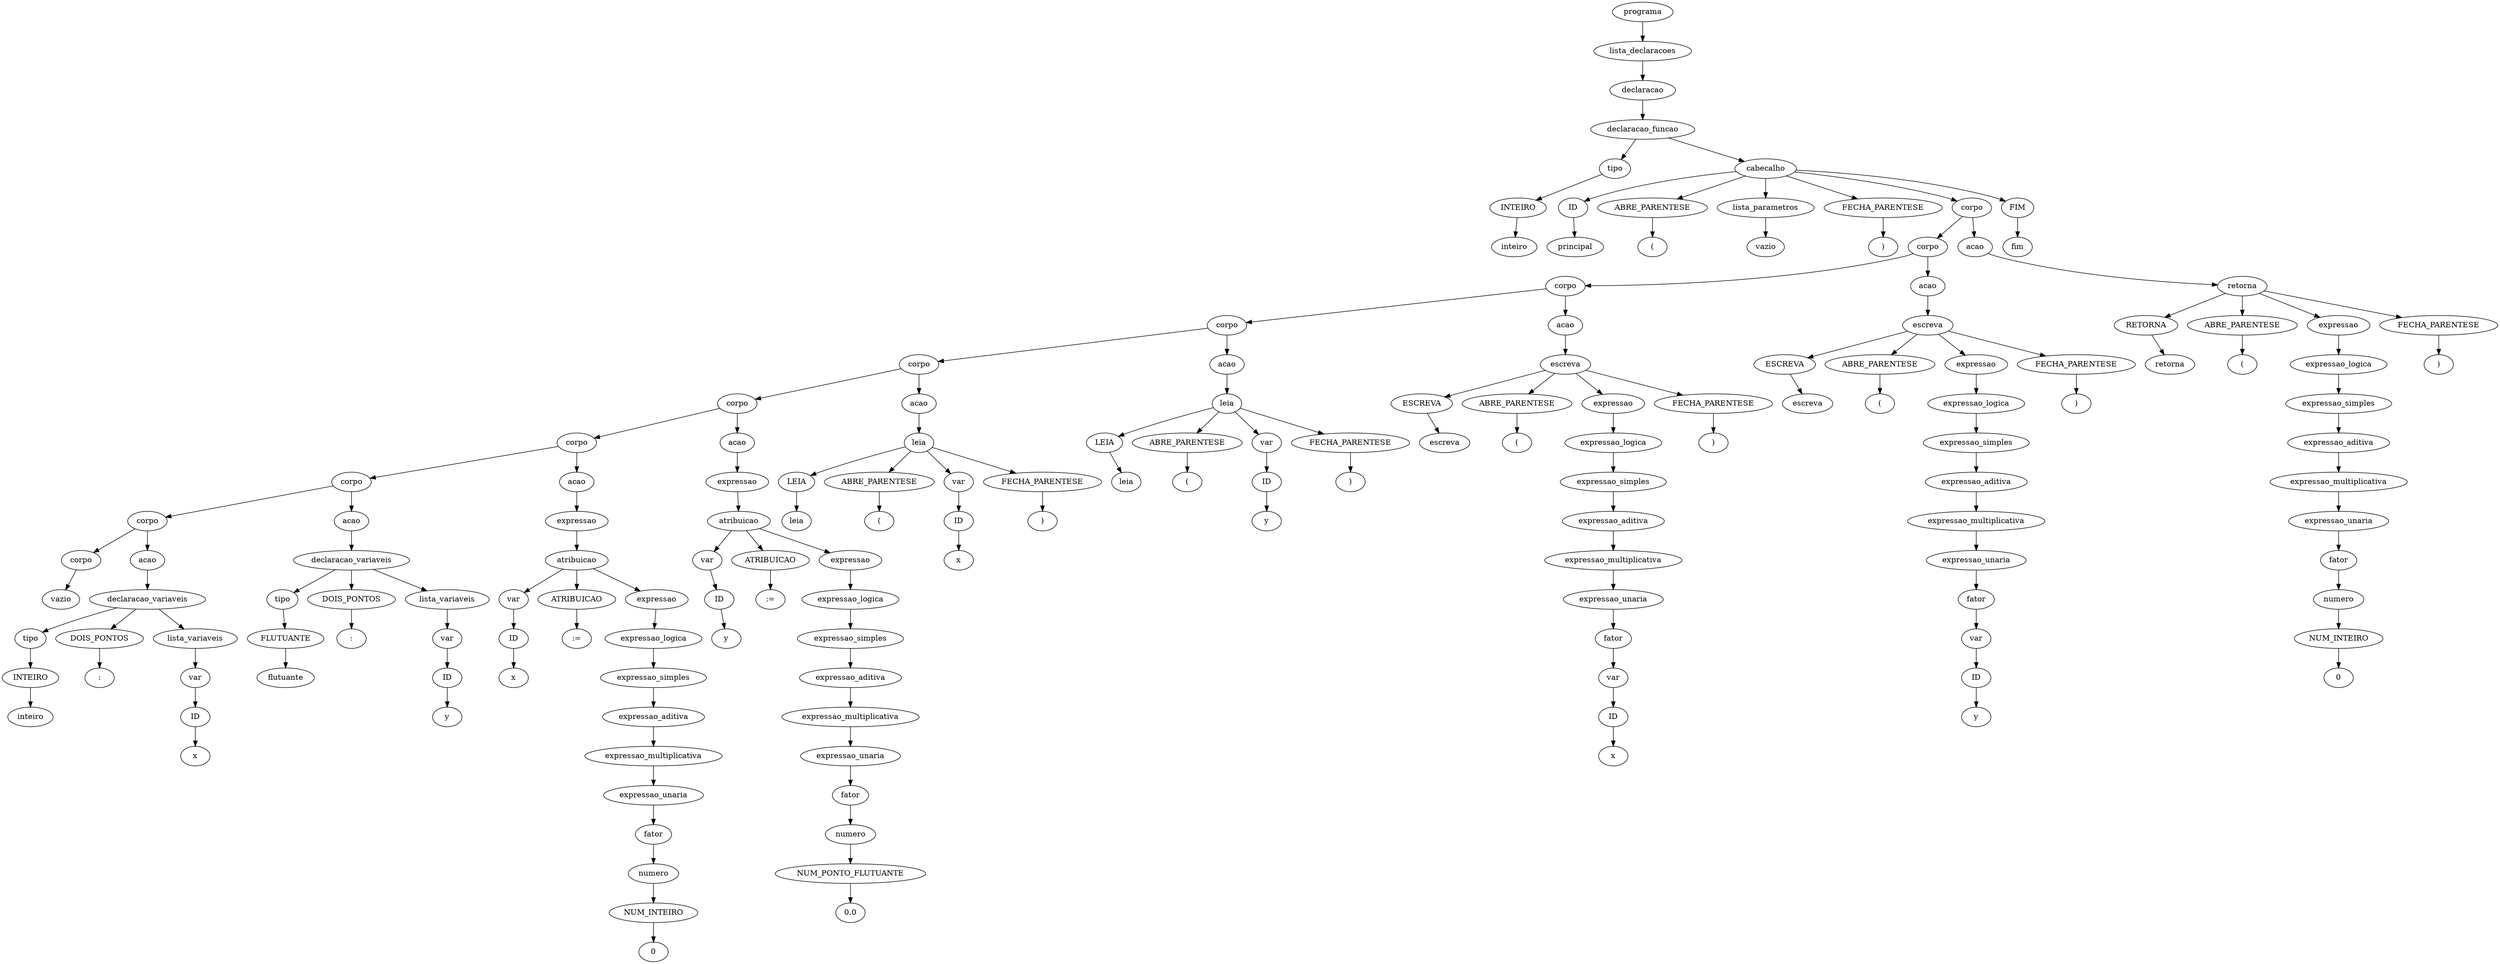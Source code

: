 digraph tree {
    "0x0" [label="programa"];
    "0x1" [label="lista_declaracoes"];
    "0x2" [label="declaracao"];
    "0x3" [label="declaracao_funcao"];
    "0x4" [label="tipo"];
    "0x5" [label="INTEIRO"];
    "0x6" [label="inteiro"];
    "0x7" [label="cabecalho"];
    "0x8" [label="ID"];
    "0x9" [label="principal"];
    "0xa" [label="ABRE_PARENTESE"];
    "0xb" [label="("];
    "0xc" [label="lista_parametros"];
    "0xd" [label="vazio"];
    "0xe" [label="FECHA_PARENTESE"];
    "0xf" [label=")"];
    "0x10" [label="corpo"];
    "0x11" [label="corpo"];
    "0x12" [label="corpo"];
    "0x13" [label="corpo"];
    "0x14" [label="corpo"];
    "0x15" [label="corpo"];
    "0x16" [label="corpo"];
    "0x17" [label="corpo"];
    "0x18" [label="corpo"];
    "0x19" [label="corpo"];
    "0x1a" [label="vazio"];
    "0x1b" [label="acao"];
    "0x1c" [label="declaracao_variaveis"];
    "0x1d" [label="tipo"];
    "0x1e" [label="INTEIRO"];
    "0x1f" [label="inteiro"];
    "0x20" [label="DOIS_PONTOS"];
    "0x21" [label=":"];
    "0x22" [label="lista_variaveis"];
    "0x23" [label="var"];
    "0x24" [label="ID"];
    "0x25" [label="x"];
    "0x26" [label="acao"];
    "0x27" [label="declaracao_variaveis"];
    "0x28" [label="tipo"];
    "0x29" [label="FLUTUANTE"];
    "0x2a" [label="flutuante"];
    "0x2b" [label="DOIS_PONTOS"];
    "0x2c" [label=":"];
    "0x2d" [label="lista_variaveis"];
    "0x2e" [label="var"];
    "0x2f" [label="ID"];
    "0x30" [label="y"];
    "0x31" [label="acao"];
    "0x32" [label="expressao"];
    "0x33" [label="atribuicao"];
    "0x34" [label="var"];
    "0x35" [label="ID"];
    "0x36" [label="x"];
    "0x37" [label="ATRIBUICAO"];
    "0x38" [label=":="];
    "0x39" [label="expressao"];
    "0x3a" [label="expressao_logica"];
    "0x3b" [label="expressao_simples"];
    "0x3c" [label="expressao_aditiva"];
    "0x3d" [label="expressao_multiplicativa"];
    "0x3e" [label="expressao_unaria"];
    "0x3f" [label="fator"];
    "0x40" [label="numero"];
    "0x41" [label="NUM_INTEIRO"];
    "0x42" [label="0"];
    "0x43" [label="acao"];
    "0x44" [label="expressao"];
    "0x45" [label="atribuicao"];
    "0x46" [label="var"];
    "0x47" [label="ID"];
    "0x48" [label="y"];
    "0x49" [label="ATRIBUICAO"];
    "0x4a" [label=":="];
    "0x4b" [label="expressao"];
    "0x4c" [label="expressao_logica"];
    "0x4d" [label="expressao_simples"];
    "0x4e" [label="expressao_aditiva"];
    "0x4f" [label="expressao_multiplicativa"];
    "0x50" [label="expressao_unaria"];
    "0x51" [label="fator"];
    "0x52" [label="numero"];
    "0x53" [label="NUM_PONTO_FLUTUANTE"];
    "0x54" [label="0.0"];
    "0x55" [label="acao"];
    "0x56" [label="leia"];
    "0x57" [label="LEIA"];
    "0x58" [label="leia"];
    "0x59" [label="ABRE_PARENTESE"];
    "0x5a" [label="("];
    "0x5b" [label="var"];
    "0x5c" [label="ID"];
    "0x5d" [label="x"];
    "0x5e" [label="FECHA_PARENTESE"];
    "0x5f" [label=")"];
    "0x60" [label="acao"];
    "0x61" [label="leia"];
    "0x62" [label="LEIA"];
    "0x63" [label="leia"];
    "0x64" [label="ABRE_PARENTESE"];
    "0x65" [label="("];
    "0x66" [label="var"];
    "0x67" [label="ID"];
    "0x68" [label="y"];
    "0x69" [label="FECHA_PARENTESE"];
    "0x6a" [label=")"];
    "0x6b" [label="acao"];
    "0x6c" [label="escreva"];
    "0x6d" [label="ESCREVA"];
    "0x6e" [label="escreva"];
    "0x6f" [label="ABRE_PARENTESE"];
    "0x70" [label="("];
    "0x71" [label="expressao"];
    "0x72" [label="expressao_logica"];
    "0x73" [label="expressao_simples"];
    "0x74" [label="expressao_aditiva"];
    "0x75" [label="expressao_multiplicativa"];
    "0x76" [label="expressao_unaria"];
    "0x77" [label="fator"];
    "0x78" [label="var"];
    "0x79" [label="ID"];
    "0x7a" [label="x"];
    "0x7b" [label="FECHA_PARENTESE"];
    "0x7c" [label=")"];
    "0x7d" [label="acao"];
    "0x7e" [label="escreva"];
    "0x7f" [label="ESCREVA"];
    "0x80" [label="escreva"];
    "0x81" [label="ABRE_PARENTESE"];
    "0x82" [label="("];
    "0x83" [label="expressao"];
    "0x84" [label="expressao_logica"];
    "0x85" [label="expressao_simples"];
    "0x86" [label="expressao_aditiva"];
    "0x87" [label="expressao_multiplicativa"];
    "0x88" [label="expressao_unaria"];
    "0x89" [label="fator"];
    "0x8a" [label="var"];
    "0x8b" [label="ID"];
    "0x8c" [label="y"];
    "0x8d" [label="FECHA_PARENTESE"];
    "0x8e" [label=")"];
    "0x8f" [label="acao"];
    "0x90" [label="retorna"];
    "0x91" [label="RETORNA"];
    "0x92" [label="retorna"];
    "0x93" [label="ABRE_PARENTESE"];
    "0x94" [label="("];
    "0x95" [label="expressao"];
    "0x96" [label="expressao_logica"];
    "0x97" [label="expressao_simples"];
    "0x98" [label="expressao_aditiva"];
    "0x99" [label="expressao_multiplicativa"];
    "0x9a" [label="expressao_unaria"];
    "0x9b" [label="fator"];
    "0x9c" [label="numero"];
    "0x9d" [label="NUM_INTEIRO"];
    "0x9e" [label="0"];
    "0x9f" [label="FECHA_PARENTESE"];
    "0xa0" [label=")"];
    "0xa1" [label="FIM"];
    "0xa2" [label="fim"];
    "0x0" -> "0x1";
    "0x1" -> "0x2";
    "0x2" -> "0x3";
    "0x3" -> "0x4";
    "0x3" -> "0x7";
    "0x4" -> "0x5";
    "0x5" -> "0x6";
    "0x7" -> "0x8";
    "0x7" -> "0xa";
    "0x7" -> "0xc";
    "0x7" -> "0xe";
    "0x7" -> "0x10";
    "0x7" -> "0xa1";
    "0x8" -> "0x9";
    "0xa" -> "0xb";
    "0xc" -> "0xd";
    "0xe" -> "0xf";
    "0x10" -> "0x11";
    "0x10" -> "0x8f";
    "0x11" -> "0x12";
    "0x11" -> "0x7d";
    "0x12" -> "0x13";
    "0x12" -> "0x6b";
    "0x13" -> "0x14";
    "0x13" -> "0x60";
    "0x14" -> "0x15";
    "0x14" -> "0x55";
    "0x15" -> "0x16";
    "0x15" -> "0x43";
    "0x16" -> "0x17";
    "0x16" -> "0x31";
    "0x17" -> "0x18";
    "0x17" -> "0x26";
    "0x18" -> "0x19";
    "0x18" -> "0x1b";
    "0x19" -> "0x1a";
    "0x1b" -> "0x1c";
    "0x1c" -> "0x1d";
    "0x1c" -> "0x20";
    "0x1c" -> "0x22";
    "0x1d" -> "0x1e";
    "0x1e" -> "0x1f";
    "0x20" -> "0x21";
    "0x22" -> "0x23";
    "0x23" -> "0x24";
    "0x24" -> "0x25";
    "0x26" -> "0x27";
    "0x27" -> "0x28";
    "0x27" -> "0x2b";
    "0x27" -> "0x2d";
    "0x28" -> "0x29";
    "0x29" -> "0x2a";
    "0x2b" -> "0x2c";
    "0x2d" -> "0x2e";
    "0x2e" -> "0x2f";
    "0x2f" -> "0x30";
    "0x31" -> "0x32";
    "0x32" -> "0x33";
    "0x33" -> "0x34";
    "0x33" -> "0x37";
    "0x33" -> "0x39";
    "0x34" -> "0x35";
    "0x35" -> "0x36";
    "0x37" -> "0x38";
    "0x39" -> "0x3a";
    "0x3a" -> "0x3b";
    "0x3b" -> "0x3c";
    "0x3c" -> "0x3d";
    "0x3d" -> "0x3e";
    "0x3e" -> "0x3f";
    "0x3f" -> "0x40";
    "0x40" -> "0x41";
    "0x41" -> "0x42";
    "0x43" -> "0x44";
    "0x44" -> "0x45";
    "0x45" -> "0x46";
    "0x45" -> "0x49";
    "0x45" -> "0x4b";
    "0x46" -> "0x47";
    "0x47" -> "0x48";
    "0x49" -> "0x4a";
    "0x4b" -> "0x4c";
    "0x4c" -> "0x4d";
    "0x4d" -> "0x4e";
    "0x4e" -> "0x4f";
    "0x4f" -> "0x50";
    "0x50" -> "0x51";
    "0x51" -> "0x52";
    "0x52" -> "0x53";
    "0x53" -> "0x54";
    "0x55" -> "0x56";
    "0x56" -> "0x57";
    "0x56" -> "0x59";
    "0x56" -> "0x5b";
    "0x56" -> "0x5e";
    "0x57" -> "0x58";
    "0x59" -> "0x5a";
    "0x5b" -> "0x5c";
    "0x5c" -> "0x5d";
    "0x5e" -> "0x5f";
    "0x60" -> "0x61";
    "0x61" -> "0x62";
    "0x61" -> "0x64";
    "0x61" -> "0x66";
    "0x61" -> "0x69";
    "0x62" -> "0x63";
    "0x64" -> "0x65";
    "0x66" -> "0x67";
    "0x67" -> "0x68";
    "0x69" -> "0x6a";
    "0x6b" -> "0x6c";
    "0x6c" -> "0x6d";
    "0x6c" -> "0x6f";
    "0x6c" -> "0x71";
    "0x6c" -> "0x7b";
    "0x6d" -> "0x6e";
    "0x6f" -> "0x70";
    "0x71" -> "0x72";
    "0x72" -> "0x73";
    "0x73" -> "0x74";
    "0x74" -> "0x75";
    "0x75" -> "0x76";
    "0x76" -> "0x77";
    "0x77" -> "0x78";
    "0x78" -> "0x79";
    "0x79" -> "0x7a";
    "0x7b" -> "0x7c";
    "0x7d" -> "0x7e";
    "0x7e" -> "0x7f";
    "0x7e" -> "0x81";
    "0x7e" -> "0x83";
    "0x7e" -> "0x8d";
    "0x7f" -> "0x80";
    "0x81" -> "0x82";
    "0x83" -> "0x84";
    "0x84" -> "0x85";
    "0x85" -> "0x86";
    "0x86" -> "0x87";
    "0x87" -> "0x88";
    "0x88" -> "0x89";
    "0x89" -> "0x8a";
    "0x8a" -> "0x8b";
    "0x8b" -> "0x8c";
    "0x8d" -> "0x8e";
    "0x8f" -> "0x90";
    "0x90" -> "0x91";
    "0x90" -> "0x93";
    "0x90" -> "0x95";
    "0x90" -> "0x9f";
    "0x91" -> "0x92";
    "0x93" -> "0x94";
    "0x95" -> "0x96";
    "0x96" -> "0x97";
    "0x97" -> "0x98";
    "0x98" -> "0x99";
    "0x99" -> "0x9a";
    "0x9a" -> "0x9b";
    "0x9b" -> "0x9c";
    "0x9c" -> "0x9d";
    "0x9d" -> "0x9e";
    "0x9f" -> "0xa0";
    "0xa1" -> "0xa2";
}
